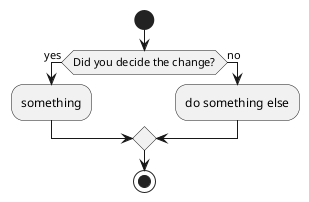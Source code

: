 @startuml
'https://plantuml.com/activity-diagram-beta

start


    if(Did you decide the change?) then (yes)
        :something;
    else (no)
        :do something else;
    endif

stop;

@enduml
